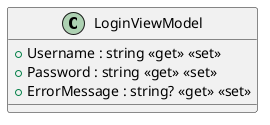 @startuml
class LoginViewModel {
    + Username : string <<get>> <<set>>
    + Password : string <<get>> <<set>>
    + ErrorMessage : string? <<get>> <<set>>
}
@enduml
